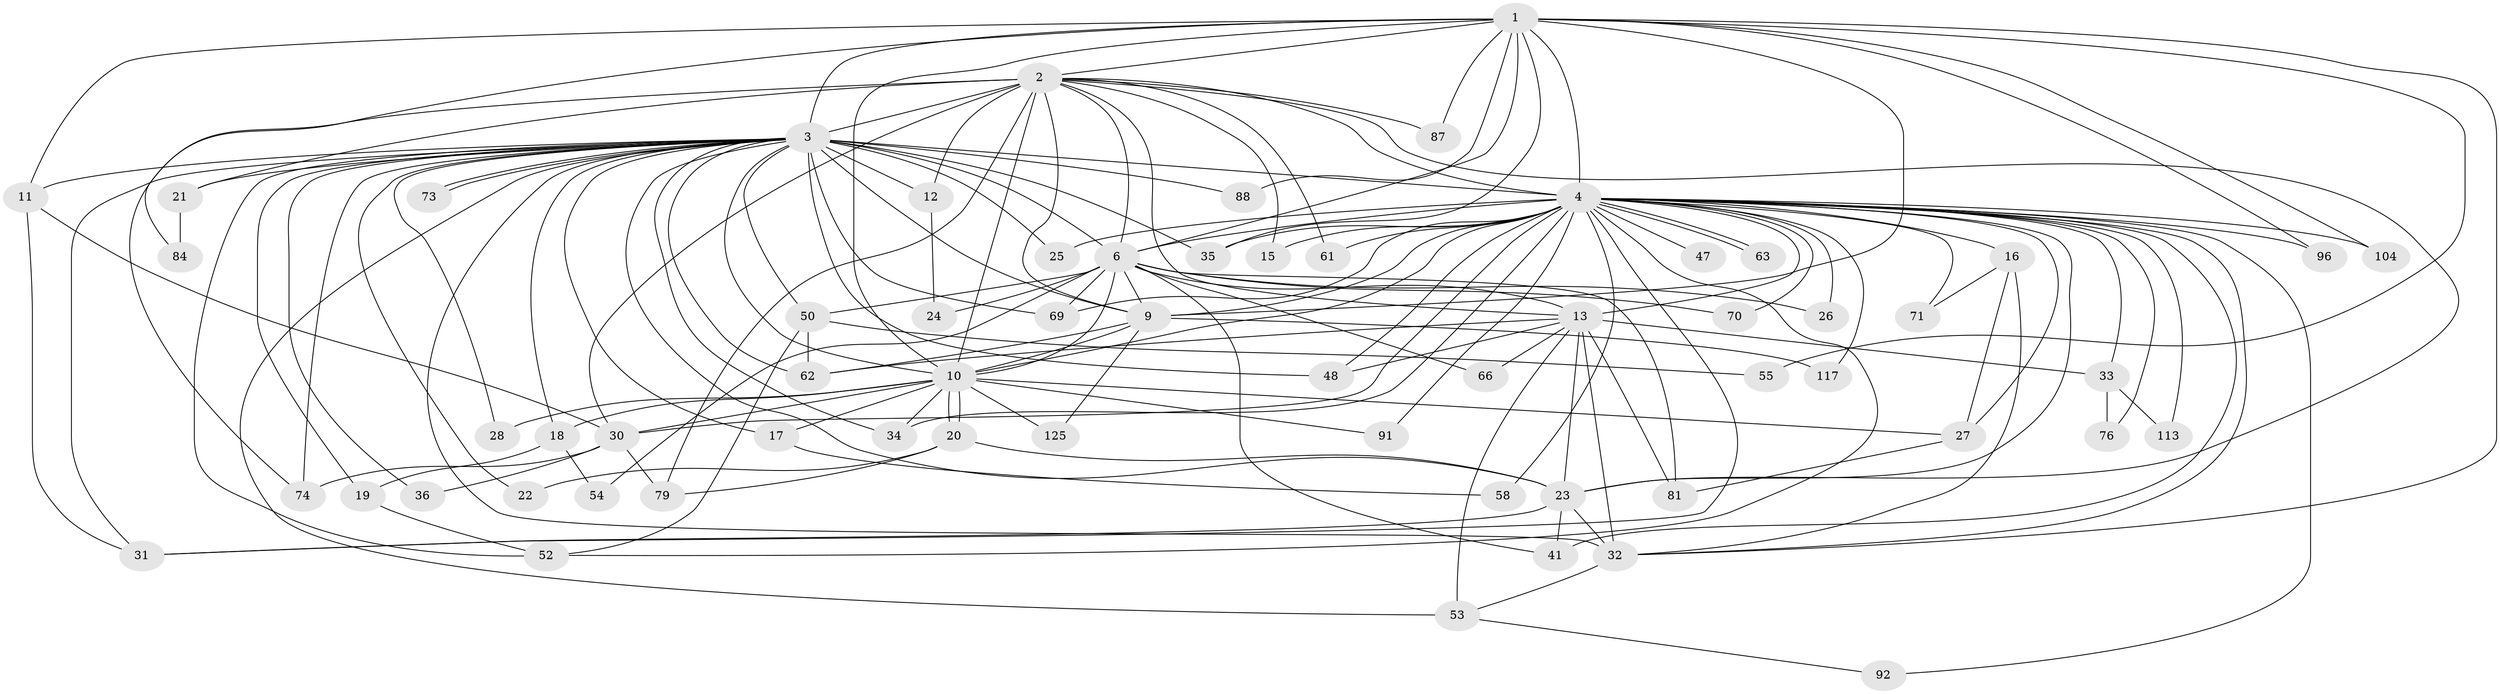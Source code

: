 // original degree distribution, {19: 0.008, 27: 0.008, 25: 0.008, 31: 0.008, 17: 0.008, 21: 0.008, 29: 0.008, 22: 0.008, 12: 0.008, 24: 0.008, 4: 0.064, 11: 0.008, 2: 0.544, 5: 0.072, 3: 0.208, 9: 0.008, 6: 0.016}
// Generated by graph-tools (version 1.1) at 2025/14/03/09/25 04:14:15]
// undirected, 62 vertices, 155 edges
graph export_dot {
graph [start="1"]
  node [color=gray90,style=filled];
  1 [super="+85"];
  2 [super="+107+40+67+38+44+43+90+51"];
  3 [super="+39+95+65+59+98+5"];
  4 [super="+37+89+7+123"];
  6;
  9;
  10;
  11 [super="+105"];
  12;
  13;
  15;
  16;
  17;
  18;
  19;
  20;
  21;
  22;
  23 [super="+57+93"];
  24 [super="+75"];
  25;
  26;
  27 [super="+102"];
  28;
  30 [super="+45"];
  31 [super="+94"];
  32 [super="+116+56"];
  33 [super="+49+99+101"];
  34;
  35;
  36;
  41 [super="+72"];
  47;
  48 [super="+103"];
  50 [super="+86"];
  52 [super="+77"];
  53;
  54;
  55;
  58;
  61;
  62 [super="+80+97"];
  63;
  66;
  69 [super="+114"];
  70;
  71;
  73;
  74 [super="+83"];
  76;
  79;
  81 [super="+108"];
  84;
  87;
  88;
  91;
  92;
  96;
  104;
  113;
  117;
  125;
  1 -- 2;
  1 -- 3 [weight=3];
  1 -- 4 [weight=3];
  1 -- 6;
  1 -- 9;
  1 -- 10;
  1 -- 11;
  1 -- 32;
  1 -- 35;
  1 -- 55;
  1 -- 84;
  1 -- 87;
  1 -- 88;
  1 -- 96;
  1 -- 104;
  2 -- 3 [weight=10];
  2 -- 4 [weight=7];
  2 -- 6;
  2 -- 9;
  2 -- 10 [weight=4];
  2 -- 12;
  2 -- 15;
  2 -- 21;
  2 -- 23 [weight=2];
  2 -- 74;
  2 -- 87;
  2 -- 13;
  2 -- 61;
  2 -- 79;
  2 -- 30;
  3 -- 4 [weight=8];
  3 -- 6 [weight=4];
  3 -- 9 [weight=3];
  3 -- 10 [weight=5];
  3 -- 11;
  3 -- 18;
  3 -- 22;
  3 -- 25;
  3 -- 28;
  3 -- 48;
  3 -- 50;
  3 -- 69;
  3 -- 73;
  3 -- 73;
  3 -- 34;
  3 -- 23 [weight=2];
  3 -- 35;
  3 -- 74;
  3 -- 12 [weight=2];
  3 -- 17;
  3 -- 19;
  3 -- 21;
  3 -- 88;
  3 -- 31;
  3 -- 32;
  3 -- 36;
  3 -- 52;
  3 -- 53 [weight=2];
  3 -- 62 [weight=3];
  4 -- 6 [weight=2];
  4 -- 9 [weight=2];
  4 -- 10 [weight=2];
  4 -- 13;
  4 -- 16 [weight=2];
  4 -- 23;
  4 -- 33 [weight=4];
  4 -- 41;
  4 -- 61;
  4 -- 63;
  4 -- 63;
  4 -- 70;
  4 -- 71;
  4 -- 76;
  4 -- 91;
  4 -- 92;
  4 -- 96;
  4 -- 48;
  4 -- 58;
  4 -- 69;
  4 -- 15;
  4 -- 25;
  4 -- 26;
  4 -- 27 [weight=2];
  4 -- 31;
  4 -- 34;
  4 -- 35;
  4 -- 104;
  4 -- 47;
  4 -- 113;
  4 -- 52;
  4 -- 117;
  4 -- 30;
  4 -- 32;
  6 -- 9;
  6 -- 10;
  6 -- 13;
  6 -- 24 [weight=2];
  6 -- 26;
  6 -- 41;
  6 -- 50;
  6 -- 54;
  6 -- 66;
  6 -- 69;
  6 -- 70;
  6 -- 81;
  9 -- 10;
  9 -- 117;
  9 -- 125;
  9 -- 62;
  10 -- 17;
  10 -- 18;
  10 -- 20;
  10 -- 20;
  10 -- 27;
  10 -- 28;
  10 -- 30;
  10 -- 34;
  10 -- 91;
  10 -- 125;
  11 -- 30;
  11 -- 31;
  12 -- 24;
  13 -- 32;
  13 -- 33;
  13 -- 48;
  13 -- 53;
  13 -- 66;
  13 -- 81;
  13 -- 23;
  13 -- 62;
  16 -- 71;
  16 -- 32;
  16 -- 27;
  17 -- 58;
  18 -- 19;
  18 -- 54;
  19 -- 52;
  20 -- 22;
  20 -- 79;
  20 -- 23;
  21 -- 84;
  23 -- 31;
  23 -- 41;
  23 -- 32;
  27 -- 81;
  30 -- 36;
  30 -- 79;
  30 -- 74;
  32 -- 53;
  33 -- 76;
  33 -- 113;
  50 -- 55;
  50 -- 62;
  50 -- 52;
  53 -- 92;
}
